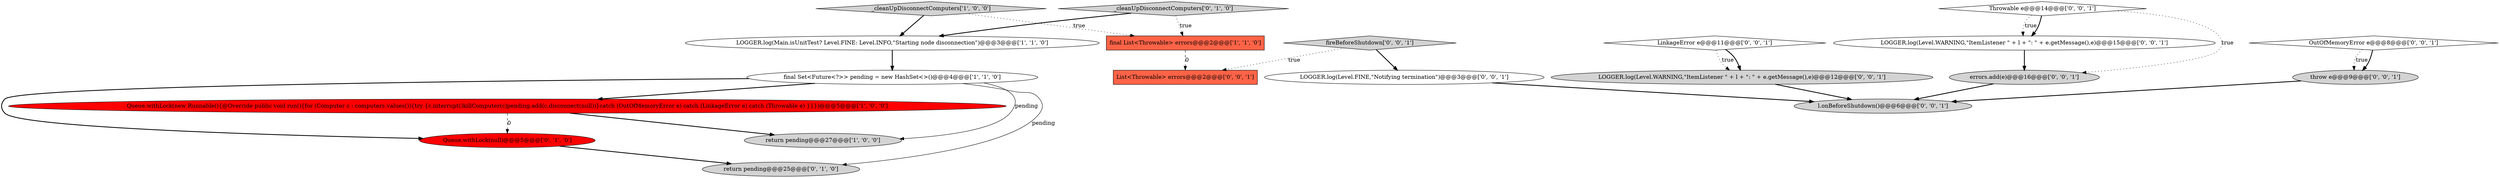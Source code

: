 digraph {
6 [style = filled, label = "Queue.withLock(null)@@@5@@@['0', '1', '0']", fillcolor = red, shape = ellipse image = "AAA1AAABBB2BBB"];
13 [style = filled, label = "LOGGER.log(Level.WARNING,\"ItemListener \" + l + \": \" + e.getMessage(),e)@@@12@@@['0', '0', '1']", fillcolor = lightgray, shape = ellipse image = "AAA0AAABBB3BBB"];
8 [style = filled, label = "return pending@@@25@@@['0', '1', '0']", fillcolor = lightgray, shape = ellipse image = "AAA0AAABBB2BBB"];
9 [style = filled, label = "OutOfMemoryError e@@@8@@@['0', '0', '1']", fillcolor = white, shape = diamond image = "AAA0AAABBB3BBB"];
11 [style = filled, label = "LinkageError e@@@11@@@['0', '0', '1']", fillcolor = white, shape = diamond image = "AAA0AAABBB3BBB"];
10 [style = filled, label = "List<Throwable> errors@@@2@@@['0', '0', '1']", fillcolor = tomato, shape = box image = "AAA0AAABBB3BBB"];
5 [style = filled, label = "_cleanUpDisconnectComputers['1', '0', '0']", fillcolor = lightgray, shape = diamond image = "AAA0AAABBB1BBB"];
12 [style = filled, label = "fireBeforeShutdown['0', '0', '1']", fillcolor = lightgray, shape = diamond image = "AAA0AAABBB3BBB"];
15 [style = filled, label = "LOGGER.log(Level.WARNING,\"ItemListener \" + l + \": \" + e.getMessage(),e)@@@15@@@['0', '0', '1']", fillcolor = white, shape = ellipse image = "AAA0AAABBB3BBB"];
16 [style = filled, label = "errors.add(e)@@@16@@@['0', '0', '1']", fillcolor = lightgray, shape = ellipse image = "AAA0AAABBB3BBB"];
14 [style = filled, label = "Throwable e@@@14@@@['0', '0', '1']", fillcolor = white, shape = diamond image = "AAA0AAABBB3BBB"];
18 [style = filled, label = "LOGGER.log(Level.FINE,\"Notifying termination\")@@@3@@@['0', '0', '1']", fillcolor = white, shape = ellipse image = "AAA0AAABBB3BBB"];
1 [style = filled, label = "final List<Throwable> errors@@@2@@@['1', '1', '0']", fillcolor = tomato, shape = box image = "AAA0AAABBB1BBB"];
7 [style = filled, label = "_cleanUpDisconnectComputers['0', '1', '0']", fillcolor = lightgray, shape = diamond image = "AAA0AAABBB2BBB"];
3 [style = filled, label = "final Set<Future<?>> pending = new HashSet<>()@@@4@@@['1', '1', '0']", fillcolor = white, shape = ellipse image = "AAA0AAABBB1BBB"];
17 [style = filled, label = "l.onBeforeShutdown()@@@6@@@['0', '0', '1']", fillcolor = lightgray, shape = ellipse image = "AAA0AAABBB3BBB"];
0 [style = filled, label = "return pending@@@27@@@['1', '0', '0']", fillcolor = lightgray, shape = ellipse image = "AAA0AAABBB1BBB"];
2 [style = filled, label = "LOGGER.log(Main.isUnitTest? Level.FINE: Level.INFO,\"Starting node disconnection\")@@@3@@@['1', '1', '0']", fillcolor = white, shape = ellipse image = "AAA0AAABBB1BBB"];
19 [style = filled, label = "throw e@@@9@@@['0', '0', '1']", fillcolor = lightgray, shape = ellipse image = "AAA0AAABBB3BBB"];
4 [style = filled, label = "Queue.withLock(new Runnable(){@Override public void run(){for (Computer c : computers.values()){try {c.interrupt()killComputer(c)pending.add(c.disconnect(null))}catch (OutOfMemoryError e) catch (LinkageError e) catch (Throwable e) }}})@@@5@@@['1', '0', '0']", fillcolor = red, shape = ellipse image = "AAA1AAABBB1BBB"];
2->3 [style = bold, label=""];
5->1 [style = dotted, label="true"];
3->8 [style = solid, label="pending"];
18->17 [style = bold, label=""];
3->6 [style = bold, label=""];
19->17 [style = bold, label=""];
16->17 [style = bold, label=""];
11->13 [style = dotted, label="true"];
1->10 [style = dashed, label="0"];
4->6 [style = dashed, label="0"];
15->16 [style = bold, label=""];
3->4 [style = bold, label=""];
4->0 [style = bold, label=""];
14->16 [style = dotted, label="true"];
13->17 [style = bold, label=""];
5->2 [style = bold, label=""];
14->15 [style = dotted, label="true"];
9->19 [style = dotted, label="true"];
12->10 [style = dotted, label="true"];
7->2 [style = bold, label=""];
11->13 [style = bold, label=""];
6->8 [style = bold, label=""];
12->18 [style = bold, label=""];
3->0 [style = solid, label="pending"];
9->19 [style = bold, label=""];
14->15 [style = bold, label=""];
7->1 [style = dotted, label="true"];
}
